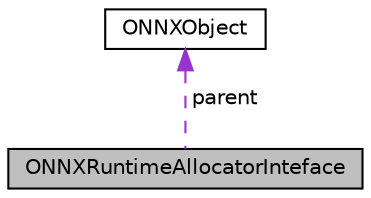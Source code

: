 digraph "ONNXRuntimeAllocatorInteface"
{
  edge [fontname="Helvetica",fontsize="10",labelfontname="Helvetica",labelfontsize="10"];
  node [fontname="Helvetica",fontsize="10",shape=record];
  Node1 [label="ONNXRuntimeAllocatorInteface",height=0.2,width=0.4,color="black", fillcolor="grey75", style="filled", fontcolor="black"];
  Node2 -> Node1 [dir="back",color="darkorchid3",fontsize="10",style="dashed",label=" parent" ,fontname="Helvetica"];
  Node2 [label="ONNXObject",height=0.2,width=0.4,color="black", fillcolor="white", style="filled",URL="$structONNXObject.html"];
}
